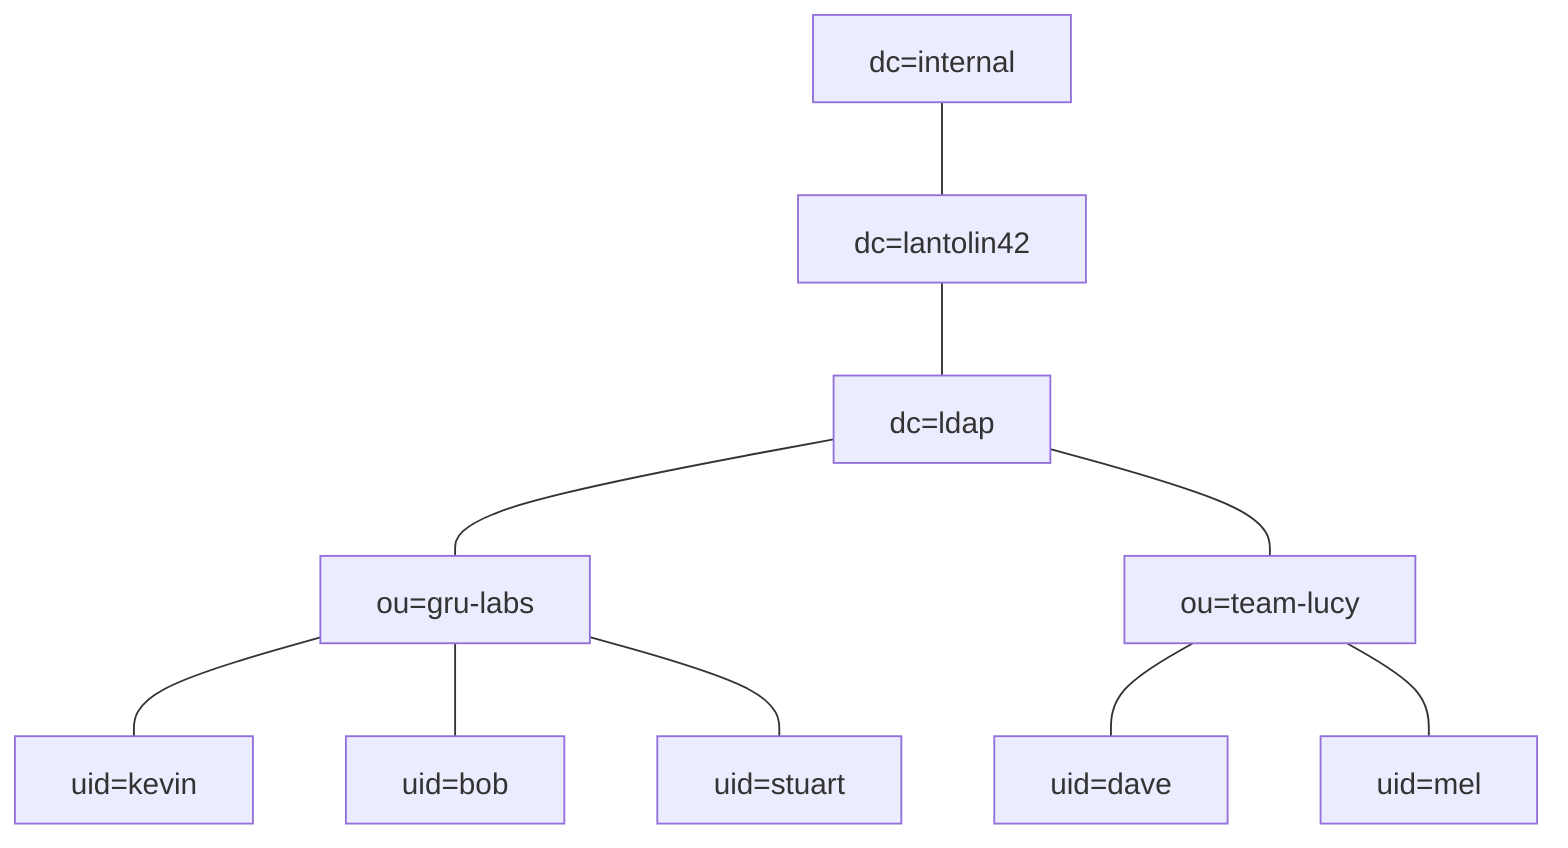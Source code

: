 ---
config:
  theme: default
  htmlLabels: false
  markdownAutoWrap: false
  wrap: false
---
graph TD
    A1[dc=internal] 
    A2[dc=lantolin42] 
    A3[dc=ldap] 
    A1 --- A2
    A2 --- A3
    A3 --- C1[ou=gru-labs]
    A3 --- C2[ou=team-lucy]
    C1 --- K[uid=kevin]
    C1 --- BOB[uid=bob]
    C1 --- ST[uid=stuart]
    C2 --- D[uid=dave]
    C2 --- M[uid=mel]